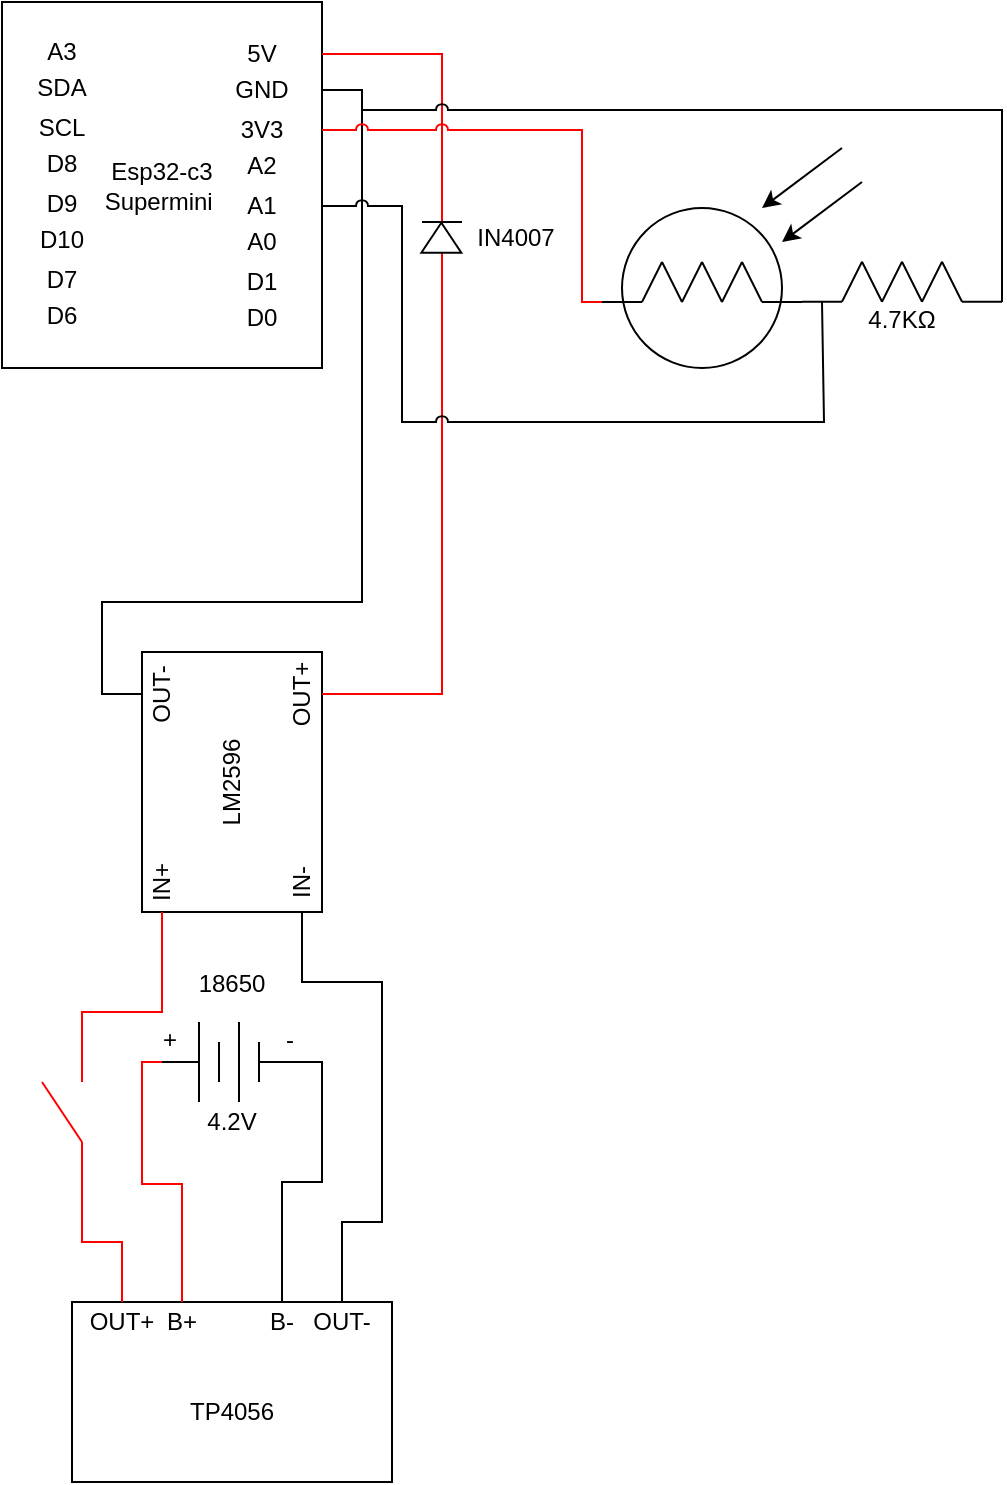 <mxfile version="27.0.2">
  <diagram name="Page-1" id="bnYQTu6MR9gKF_nex_sO">
    <mxGraphModel dx="403" dy="361" grid="1" gridSize="10" guides="1" tooltips="1" connect="1" arrows="1" fold="1" page="1" pageScale="1" pageWidth="850" pageHeight="1100" math="0" shadow="0">
      <root>
        <mxCell id="0" />
        <mxCell id="1" parent="0" />
        <mxCell id="sx6R_LTffUjRbPgM1mHY-1" value="" style="group" parent="1" vertex="1" connectable="0">
          <mxGeometry x="310" y="230" width="160" height="183" as="geometry" />
        </mxCell>
        <mxCell id="sx6R_LTffUjRbPgM1mHY-2" value="" style="rounded=0;whiteSpace=wrap;html=1;" parent="sx6R_LTffUjRbPgM1mHY-1" vertex="1">
          <mxGeometry width="160" height="183" as="geometry" />
        </mxCell>
        <mxCell id="sx6R_LTffUjRbPgM1mHY-4" value="GND" style="text;html=1;align=center;verticalAlign=middle;whiteSpace=wrap;rounded=0;" parent="sx6R_LTffUjRbPgM1mHY-1" vertex="1">
          <mxGeometry x="100" y="34" width="60" height="20" as="geometry" />
        </mxCell>
        <mxCell id="sx6R_LTffUjRbPgM1mHY-5" value="5V" style="text;html=1;align=center;verticalAlign=middle;whiteSpace=wrap;rounded=0;" parent="sx6R_LTffUjRbPgM1mHY-1" vertex="1">
          <mxGeometry x="100" y="16" width="60" height="20" as="geometry" />
        </mxCell>
        <mxCell id="sx6R_LTffUjRbPgM1mHY-6" value="A2" style="text;html=1;align=center;verticalAlign=middle;whiteSpace=wrap;rounded=0;" parent="sx6R_LTffUjRbPgM1mHY-1" vertex="1">
          <mxGeometry x="100" y="72" width="60" height="20" as="geometry" />
        </mxCell>
        <mxCell id="sx6R_LTffUjRbPgM1mHY-7" value="3V3" style="text;html=1;align=center;verticalAlign=middle;whiteSpace=wrap;rounded=0;" parent="sx6R_LTffUjRbPgM1mHY-1" vertex="1">
          <mxGeometry x="100" y="54" width="60" height="20" as="geometry" />
        </mxCell>
        <mxCell id="sx6R_LTffUjRbPgM1mHY-8" value="A0" style="text;html=1;align=center;verticalAlign=middle;whiteSpace=wrap;rounded=0;" parent="sx6R_LTffUjRbPgM1mHY-1" vertex="1">
          <mxGeometry x="100" y="110" width="60" height="20" as="geometry" />
        </mxCell>
        <mxCell id="sx6R_LTffUjRbPgM1mHY-9" value="A1" style="text;html=1;align=center;verticalAlign=middle;whiteSpace=wrap;rounded=0;" parent="sx6R_LTffUjRbPgM1mHY-1" vertex="1">
          <mxGeometry x="100" y="92" width="60" height="20" as="geometry" />
        </mxCell>
        <mxCell id="sx6R_LTffUjRbPgM1mHY-10" value="D0" style="text;html=1;align=center;verticalAlign=middle;whiteSpace=wrap;rounded=0;" parent="sx6R_LTffUjRbPgM1mHY-1" vertex="1">
          <mxGeometry x="100" y="148" width="60" height="20" as="geometry" />
        </mxCell>
        <mxCell id="sx6R_LTffUjRbPgM1mHY-11" value="D1" style="text;html=1;align=center;verticalAlign=middle;whiteSpace=wrap;rounded=0;" parent="sx6R_LTffUjRbPgM1mHY-1" vertex="1">
          <mxGeometry x="100" y="130" width="60" height="20" as="geometry" />
        </mxCell>
        <mxCell id="sx6R_LTffUjRbPgM1mHY-19" value="SDA" style="text;html=1;align=center;verticalAlign=middle;whiteSpace=wrap;rounded=0;" parent="sx6R_LTffUjRbPgM1mHY-1" vertex="1">
          <mxGeometry y="33" width="60" height="20" as="geometry" />
        </mxCell>
        <mxCell id="sx6R_LTffUjRbPgM1mHY-20" value="A3" style="text;html=1;align=center;verticalAlign=middle;whiteSpace=wrap;rounded=0;" parent="sx6R_LTffUjRbPgM1mHY-1" vertex="1">
          <mxGeometry y="15" width="60" height="20" as="geometry" />
        </mxCell>
        <mxCell id="sx6R_LTffUjRbPgM1mHY-21" value="D8" style="text;html=1;align=center;verticalAlign=middle;whiteSpace=wrap;rounded=0;" parent="sx6R_LTffUjRbPgM1mHY-1" vertex="1">
          <mxGeometry y="71" width="60" height="20" as="geometry" />
        </mxCell>
        <mxCell id="sx6R_LTffUjRbPgM1mHY-22" value="SCL" style="text;html=1;align=center;verticalAlign=middle;whiteSpace=wrap;rounded=0;" parent="sx6R_LTffUjRbPgM1mHY-1" vertex="1">
          <mxGeometry y="53" width="60" height="20" as="geometry" />
        </mxCell>
        <mxCell id="sx6R_LTffUjRbPgM1mHY-23" value="D10" style="text;html=1;align=center;verticalAlign=middle;whiteSpace=wrap;rounded=0;" parent="sx6R_LTffUjRbPgM1mHY-1" vertex="1">
          <mxGeometry y="109" width="60" height="20" as="geometry" />
        </mxCell>
        <mxCell id="sx6R_LTffUjRbPgM1mHY-24" value="D9" style="text;html=1;align=center;verticalAlign=middle;whiteSpace=wrap;rounded=0;" parent="sx6R_LTffUjRbPgM1mHY-1" vertex="1">
          <mxGeometry y="91" width="60" height="20" as="geometry" />
        </mxCell>
        <mxCell id="sx6R_LTffUjRbPgM1mHY-25" value="D6" style="text;html=1;align=center;verticalAlign=middle;whiteSpace=wrap;rounded=0;" parent="sx6R_LTffUjRbPgM1mHY-1" vertex="1">
          <mxGeometry y="147" width="60" height="20" as="geometry" />
        </mxCell>
        <mxCell id="sx6R_LTffUjRbPgM1mHY-26" value="D7" style="text;html=1;align=center;verticalAlign=middle;whiteSpace=wrap;rounded=0;" parent="sx6R_LTffUjRbPgM1mHY-1" vertex="1">
          <mxGeometry y="129" width="60" height="20" as="geometry" />
        </mxCell>
        <mxCell id="sx6R_LTffUjRbPgM1mHY-3" value="Esp32-c3 Supermini&amp;nbsp;" style="text;html=1;align=center;verticalAlign=middle;whiteSpace=wrap;rounded=0;" parent="sx6R_LTffUjRbPgM1mHY-1" vertex="1">
          <mxGeometry x="40" y="52.75" width="80" height="77.5" as="geometry" />
        </mxCell>
        <mxCell id="sx6R_LTffUjRbPgM1mHY-34" value="" style="group" parent="1" vertex="1" connectable="0">
          <mxGeometry x="710" y="359.84" width="100" height="44" as="geometry" />
        </mxCell>
        <mxCell id="sx6R_LTffUjRbPgM1mHY-35" value="" style="group" parent="sx6R_LTffUjRbPgM1mHY-34" vertex="1" connectable="0">
          <mxGeometry width="100" height="20" as="geometry" />
        </mxCell>
        <mxCell id="sx6R_LTffUjRbPgM1mHY-36" value="" style="endArrow=none;html=1;rounded=0;" parent="sx6R_LTffUjRbPgM1mHY-35" edge="1">
          <mxGeometry width="50" height="50" relative="1" as="geometry">
            <mxPoint x="20" y="20" as="sourcePoint" />
            <mxPoint x="30" as="targetPoint" />
          </mxGeometry>
        </mxCell>
        <mxCell id="sx6R_LTffUjRbPgM1mHY-37" value="" style="endArrow=none;html=1;rounded=0;" parent="sx6R_LTffUjRbPgM1mHY-35" edge="1">
          <mxGeometry width="50" height="50" relative="1" as="geometry">
            <mxPoint x="30" as="sourcePoint" />
            <mxPoint x="40" y="20" as="targetPoint" />
          </mxGeometry>
        </mxCell>
        <mxCell id="sx6R_LTffUjRbPgM1mHY-38" value="" style="endArrow=none;html=1;rounded=0;" parent="sx6R_LTffUjRbPgM1mHY-35" edge="1">
          <mxGeometry width="50" height="50" relative="1" as="geometry">
            <mxPoint x="40" y="20" as="sourcePoint" />
            <mxPoint x="50" as="targetPoint" />
          </mxGeometry>
        </mxCell>
        <mxCell id="sx6R_LTffUjRbPgM1mHY-39" value="" style="endArrow=none;html=1;rounded=0;" parent="sx6R_LTffUjRbPgM1mHY-35" edge="1">
          <mxGeometry width="50" height="50" relative="1" as="geometry">
            <mxPoint x="50" as="sourcePoint" />
            <mxPoint x="60" y="20" as="targetPoint" />
          </mxGeometry>
        </mxCell>
        <mxCell id="sx6R_LTffUjRbPgM1mHY-40" value="" style="endArrow=none;html=1;rounded=0;" parent="sx6R_LTffUjRbPgM1mHY-35" edge="1">
          <mxGeometry width="50" height="50" relative="1" as="geometry">
            <mxPoint x="60" y="20" as="sourcePoint" />
            <mxPoint x="70" as="targetPoint" />
          </mxGeometry>
        </mxCell>
        <mxCell id="sx6R_LTffUjRbPgM1mHY-41" value="" style="endArrow=none;html=1;rounded=0;" parent="sx6R_LTffUjRbPgM1mHY-35" edge="1">
          <mxGeometry width="50" height="50" relative="1" as="geometry">
            <mxPoint x="70" as="sourcePoint" />
            <mxPoint x="80" y="20" as="targetPoint" />
          </mxGeometry>
        </mxCell>
        <mxCell id="sx6R_LTffUjRbPgM1mHY-42" value="" style="endArrow=none;html=1;rounded=0;" parent="sx6R_LTffUjRbPgM1mHY-35" edge="1">
          <mxGeometry width="50" height="50" relative="1" as="geometry">
            <mxPoint x="20" y="20" as="sourcePoint" />
            <mxPoint y="20" as="targetPoint" />
          </mxGeometry>
        </mxCell>
        <mxCell id="sx6R_LTffUjRbPgM1mHY-43" value="" style="endArrow=none;html=1;rounded=0;" parent="sx6R_LTffUjRbPgM1mHY-35" edge="1">
          <mxGeometry width="50" height="50" relative="1" as="geometry">
            <mxPoint x="80" y="20" as="sourcePoint" />
            <mxPoint x="100" y="20" as="targetPoint" />
          </mxGeometry>
        </mxCell>
        <mxCell id="sx6R_LTffUjRbPgM1mHY-44" value="4.7KΩ" style="text;html=1;align=center;verticalAlign=middle;whiteSpace=wrap;rounded=0;" parent="sx6R_LTffUjRbPgM1mHY-34" vertex="1">
          <mxGeometry x="20" y="14" width="60" height="30" as="geometry" />
        </mxCell>
        <mxCell id="sx6R_LTffUjRbPgM1mHY-97" value="" style="group" parent="1" vertex="1" connectable="0">
          <mxGeometry x="381" y="740" width="87.5" height="77.25" as="geometry" />
        </mxCell>
        <mxCell id="sx6R_LTffUjRbPgM1mHY-93" value="" style="group" parent="sx6R_LTffUjRbPgM1mHY-97" vertex="1" connectable="0">
          <mxGeometry x="7.5" width="80" height="40" as="geometry" />
        </mxCell>
        <mxCell id="sx6R_LTffUjRbPgM1mHY-87" value="" style="endArrow=none;html=1;rounded=0;" parent="sx6R_LTffUjRbPgM1mHY-93" edge="1">
          <mxGeometry width="50" height="50" relative="1" as="geometry">
            <mxPoint x="20" y="40" as="sourcePoint" />
            <mxPoint x="20" as="targetPoint" />
          </mxGeometry>
        </mxCell>
        <mxCell id="sx6R_LTffUjRbPgM1mHY-88" value="" style="endArrow=none;html=1;rounded=0;" parent="sx6R_LTffUjRbPgM1mHY-93" edge="1">
          <mxGeometry width="50" height="50" relative="1" as="geometry">
            <mxPoint x="40" y="40" as="sourcePoint" />
            <mxPoint x="40" as="targetPoint" />
          </mxGeometry>
        </mxCell>
        <mxCell id="sx6R_LTffUjRbPgM1mHY-89" value="" style="endArrow=none;html=1;rounded=0;" parent="sx6R_LTffUjRbPgM1mHY-93" edge="1">
          <mxGeometry width="50" height="50" relative="1" as="geometry">
            <mxPoint x="30" y="30" as="sourcePoint" />
            <mxPoint x="30" y="10" as="targetPoint" />
          </mxGeometry>
        </mxCell>
        <mxCell id="sx6R_LTffUjRbPgM1mHY-90" value="" style="endArrow=none;html=1;rounded=0;" parent="sx6R_LTffUjRbPgM1mHY-93" edge="1">
          <mxGeometry width="50" height="50" relative="1" as="geometry">
            <mxPoint x="50" y="30" as="sourcePoint" />
            <mxPoint x="50" y="10" as="targetPoint" />
          </mxGeometry>
        </mxCell>
        <mxCell id="sx6R_LTffUjRbPgM1mHY-91" value="" style="endArrow=none;html=1;rounded=0;" parent="sx6R_LTffUjRbPgM1mHY-93" edge="1">
          <mxGeometry width="50" height="50" relative="1" as="geometry">
            <mxPoint x="65" y="20" as="sourcePoint" />
            <mxPoint x="50" y="20" as="targetPoint" />
          </mxGeometry>
        </mxCell>
        <mxCell id="sx6R_LTffUjRbPgM1mHY-92" value="" style="endArrow=none;html=1;rounded=0;" parent="sx6R_LTffUjRbPgM1mHY-93" edge="1">
          <mxGeometry width="50" height="50" relative="1" as="geometry">
            <mxPoint x="20" y="20" as="sourcePoint" />
            <mxPoint y="20" as="targetPoint" />
          </mxGeometry>
        </mxCell>
        <mxCell id="sx6R_LTffUjRbPgM1mHY-95" value="-" style="text;html=1;align=center;verticalAlign=middle;whiteSpace=wrap;rounded=0;" parent="sx6R_LTffUjRbPgM1mHY-93" vertex="1">
          <mxGeometry x="50" width="30" height="17.25" as="geometry" />
        </mxCell>
        <mxCell id="sx6R_LTffUjRbPgM1mHY-96" value="+" style="text;html=1;align=center;verticalAlign=middle;whiteSpace=wrap;rounded=0;" parent="sx6R_LTffUjRbPgM1mHY-93" vertex="1">
          <mxGeometry x="-10" width="30" height="17.25" as="geometry" />
        </mxCell>
        <mxCell id="sx6R_LTffUjRbPgM1mHY-94" value="4.2V" style="text;html=1;align=center;verticalAlign=middle;whiteSpace=wrap;rounded=0;" parent="sx6R_LTffUjRbPgM1mHY-97" vertex="1">
          <mxGeometry x="3.75" y="31" width="80" height="37.25" as="geometry" />
        </mxCell>
        <mxCell id="sx6R_LTffUjRbPgM1mHY-130" value="" style="group" parent="1" vertex="1" connectable="0">
          <mxGeometry x="610" y="303" width="130" height="110" as="geometry" />
        </mxCell>
        <mxCell id="sx6R_LTffUjRbPgM1mHY-128" value="" style="ellipse;whiteSpace=wrap;html=1;aspect=fixed;" parent="sx6R_LTffUjRbPgM1mHY-130" vertex="1">
          <mxGeometry x="10" y="30" width="80" height="80" as="geometry" />
        </mxCell>
        <mxCell id="sx6R_LTffUjRbPgM1mHY-116" value="" style="group" parent="sx6R_LTffUjRbPgM1mHY-130" vertex="1" connectable="0">
          <mxGeometry y="57" width="100" height="44" as="geometry" />
        </mxCell>
        <mxCell id="sx6R_LTffUjRbPgM1mHY-117" value="" style="group" parent="sx6R_LTffUjRbPgM1mHY-116" vertex="1" connectable="0">
          <mxGeometry width="100" height="20" as="geometry" />
        </mxCell>
        <mxCell id="sx6R_LTffUjRbPgM1mHY-118" value="" style="endArrow=none;html=1;rounded=0;" parent="sx6R_LTffUjRbPgM1mHY-117" edge="1">
          <mxGeometry width="50" height="50" relative="1" as="geometry">
            <mxPoint x="20" y="20" as="sourcePoint" />
            <mxPoint x="30" as="targetPoint" />
          </mxGeometry>
        </mxCell>
        <mxCell id="sx6R_LTffUjRbPgM1mHY-119" value="" style="endArrow=none;html=1;rounded=0;" parent="sx6R_LTffUjRbPgM1mHY-117" edge="1">
          <mxGeometry width="50" height="50" relative="1" as="geometry">
            <mxPoint x="30" as="sourcePoint" />
            <mxPoint x="40" y="20" as="targetPoint" />
          </mxGeometry>
        </mxCell>
        <mxCell id="sx6R_LTffUjRbPgM1mHY-120" value="" style="endArrow=none;html=1;rounded=0;" parent="sx6R_LTffUjRbPgM1mHY-117" edge="1">
          <mxGeometry width="50" height="50" relative="1" as="geometry">
            <mxPoint x="40" y="20" as="sourcePoint" />
            <mxPoint x="50" as="targetPoint" />
          </mxGeometry>
        </mxCell>
        <mxCell id="sx6R_LTffUjRbPgM1mHY-121" value="" style="endArrow=none;html=1;rounded=0;" parent="sx6R_LTffUjRbPgM1mHY-117" edge="1">
          <mxGeometry width="50" height="50" relative="1" as="geometry">
            <mxPoint x="50" as="sourcePoint" />
            <mxPoint x="60" y="20" as="targetPoint" />
          </mxGeometry>
        </mxCell>
        <mxCell id="sx6R_LTffUjRbPgM1mHY-122" value="" style="endArrow=none;html=1;rounded=0;" parent="sx6R_LTffUjRbPgM1mHY-117" edge="1">
          <mxGeometry width="50" height="50" relative="1" as="geometry">
            <mxPoint x="60" y="20" as="sourcePoint" />
            <mxPoint x="70" as="targetPoint" />
          </mxGeometry>
        </mxCell>
        <mxCell id="sx6R_LTffUjRbPgM1mHY-123" value="" style="endArrow=none;html=1;rounded=0;" parent="sx6R_LTffUjRbPgM1mHY-117" edge="1">
          <mxGeometry width="50" height="50" relative="1" as="geometry">
            <mxPoint x="70" as="sourcePoint" />
            <mxPoint x="80" y="20" as="targetPoint" />
          </mxGeometry>
        </mxCell>
        <mxCell id="sx6R_LTffUjRbPgM1mHY-124" value="" style="endArrow=none;html=1;rounded=0;" parent="sx6R_LTffUjRbPgM1mHY-117" edge="1">
          <mxGeometry width="50" height="50" relative="1" as="geometry">
            <mxPoint x="20" y="20" as="sourcePoint" />
            <mxPoint y="20" as="targetPoint" />
          </mxGeometry>
        </mxCell>
        <mxCell id="sx6R_LTffUjRbPgM1mHY-125" value="" style="endArrow=none;html=1;rounded=0;" parent="sx6R_LTffUjRbPgM1mHY-117" edge="1">
          <mxGeometry width="50" height="50" relative="1" as="geometry">
            <mxPoint x="80" y="20" as="sourcePoint" />
            <mxPoint x="100" y="20" as="targetPoint" />
          </mxGeometry>
        </mxCell>
        <mxCell id="sx6R_LTffUjRbPgM1mHY-127" value="" style="endArrow=none;html=1;rounded=0;startArrow=classic;startFill=1;" parent="sx6R_LTffUjRbPgM1mHY-130" edge="1">
          <mxGeometry width="50" height="50" relative="1" as="geometry">
            <mxPoint x="90" y="47" as="sourcePoint" />
            <mxPoint x="130" y="17" as="targetPoint" />
          </mxGeometry>
        </mxCell>
        <mxCell id="sx6R_LTffUjRbPgM1mHY-129" value="" style="endArrow=none;html=1;rounded=0;startArrow=classic;startFill=1;" parent="sx6R_LTffUjRbPgM1mHY-130" edge="1">
          <mxGeometry width="50" height="50" relative="1" as="geometry">
            <mxPoint x="80" y="30" as="sourcePoint" />
            <mxPoint x="120" as="targetPoint" />
          </mxGeometry>
        </mxCell>
        <mxCell id="sx6R_LTffUjRbPgM1mHY-67" value="" style="rounded=0;whiteSpace=wrap;html=1;" parent="1" vertex="1">
          <mxGeometry x="345" y="880" width="160" height="90" as="geometry" />
        </mxCell>
        <mxCell id="sx6R_LTffUjRbPgM1mHY-69" value="OUT-" style="text;html=1;align=center;verticalAlign=middle;whiteSpace=wrap;rounded=0;" parent="1" vertex="1">
          <mxGeometry x="465" y="880" width="30" height="20" as="geometry" />
        </mxCell>
        <mxCell id="sx6R_LTffUjRbPgM1mHY-77" value="OUT+" style="text;html=1;align=center;verticalAlign=middle;whiteSpace=wrap;rounded=0;" parent="1" vertex="1">
          <mxGeometry x="355" y="880" width="30" height="20" as="geometry" />
        </mxCell>
        <mxCell id="sx6R_LTffUjRbPgM1mHY-84" value="TP4056" style="text;html=1;align=center;verticalAlign=middle;whiteSpace=wrap;rounded=0;" parent="1" vertex="1">
          <mxGeometry x="385" y="916.38" width="80" height="37.25" as="geometry" />
        </mxCell>
        <mxCell id="sx6R_LTffUjRbPgM1mHY-85" value="B-" style="text;html=1;align=center;verticalAlign=middle;whiteSpace=wrap;rounded=0;" parent="1" vertex="1">
          <mxGeometry x="435" y="880" width="30" height="20" as="geometry" />
        </mxCell>
        <mxCell id="sx6R_LTffUjRbPgM1mHY-86" value="B+" style="text;html=1;align=center;verticalAlign=middle;whiteSpace=wrap;rounded=0;" parent="1" vertex="1">
          <mxGeometry x="385" y="880" width="30" height="20" as="geometry" />
        </mxCell>
        <mxCell id="sx6R_LTffUjRbPgM1mHY-131" value="" style="endArrow=none;html=1;rounded=0;edgeStyle=orthogonalEdgeStyle;exitX=0.5;exitY=0;exitDx=0;exitDy=0;strokeColor=#FF0000;" parent="1" source="sx6R_LTffUjRbPgM1mHY-86" edge="1">
          <mxGeometry width="50" height="50" relative="1" as="geometry">
            <mxPoint x="200" y="850" as="sourcePoint" />
            <mxPoint x="390" y="760" as="targetPoint" />
            <Array as="points">
              <mxPoint x="400" y="821" />
              <mxPoint x="380" y="821" />
              <mxPoint x="380" y="760" />
            </Array>
          </mxGeometry>
        </mxCell>
        <mxCell id="sx6R_LTffUjRbPgM1mHY-132" value="" style="endArrow=none;html=1;rounded=0;edgeStyle=orthogonalEdgeStyle;exitX=0.5;exitY=0;exitDx=0;exitDy=0;strokeColor=#000000;" parent="1" source="sx6R_LTffUjRbPgM1mHY-85" edge="1">
          <mxGeometry width="50" height="50" relative="1" as="geometry">
            <mxPoint x="410" y="890" as="sourcePoint" />
            <mxPoint x="450" y="760" as="targetPoint" />
            <Array as="points">
              <mxPoint x="450" y="820" />
              <mxPoint x="470" y="820" />
              <mxPoint x="470" y="760" />
            </Array>
          </mxGeometry>
        </mxCell>
        <mxCell id="sx6R_LTffUjRbPgM1mHY-134" value="" style="group;rotation=-90;" parent="1" vertex="1" connectable="0">
          <mxGeometry x="345" y="560" width="160" height="105" as="geometry" />
        </mxCell>
        <mxCell id="sx6R_LTffUjRbPgM1mHY-98" value="" style="rounded=0;whiteSpace=wrap;html=1;rotation=-90;" parent="sx6R_LTffUjRbPgM1mHY-134" vertex="1">
          <mxGeometry x="15" y="15" width="130" height="90" as="geometry" />
        </mxCell>
        <mxCell id="sx6R_LTffUjRbPgM1mHY-99" value="OUT-" style="text;html=1;align=center;verticalAlign=middle;whiteSpace=wrap;rounded=0;rotation=-90;" parent="sx6R_LTffUjRbPgM1mHY-134" vertex="1">
          <mxGeometry x="30" y="6" width="30" height="20" as="geometry" />
        </mxCell>
        <mxCell id="sx6R_LTffUjRbPgM1mHY-100" value="IN+" style="text;html=1;align=center;verticalAlign=middle;whiteSpace=wrap;rounded=0;rotation=-90;" parent="sx6R_LTffUjRbPgM1mHY-134" vertex="1">
          <mxGeometry x="30" y="100" width="30" height="20" as="geometry" />
        </mxCell>
        <mxCell id="sx6R_LTffUjRbPgM1mHY-101" value="LM2596" style="text;html=1;align=center;verticalAlign=middle;whiteSpace=wrap;rounded=0;rotation=-90;" parent="sx6R_LTffUjRbPgM1mHY-134" vertex="1">
          <mxGeometry x="40" y="41.38" width="80" height="37.25" as="geometry" />
        </mxCell>
        <mxCell id="sx6R_LTffUjRbPgM1mHY-102" value="OUT+" style="text;html=1;align=center;verticalAlign=middle;whiteSpace=wrap;rounded=0;rotation=-90;" parent="sx6R_LTffUjRbPgM1mHY-134" vertex="1">
          <mxGeometry x="100" y="6" width="30" height="20" as="geometry" />
        </mxCell>
        <mxCell id="sx6R_LTffUjRbPgM1mHY-103" value="IN-" style="text;html=1;align=center;verticalAlign=middle;whiteSpace=wrap;rounded=0;rotation=-90;" parent="sx6R_LTffUjRbPgM1mHY-134" vertex="1">
          <mxGeometry x="100" y="100" width="30" height="20" as="geometry" />
        </mxCell>
        <mxCell id="sx6R_LTffUjRbPgM1mHY-135" value="" style="endArrow=none;html=1;rounded=0;edgeStyle=orthogonalEdgeStyle;exitX=0.5;exitY=0;exitDx=0;exitDy=0;entryX=0;entryY=0.5;entryDx=0;entryDy=0;strokeColor=#000000;" parent="1" source="sx6R_LTffUjRbPgM1mHY-69" target="sx6R_LTffUjRbPgM1mHY-103" edge="1">
          <mxGeometry width="50" height="50" relative="1" as="geometry">
            <mxPoint x="460" y="890" as="sourcePoint" />
            <mxPoint x="460" y="770" as="targetPoint" />
            <Array as="points">
              <mxPoint x="480" y="840" />
              <mxPoint x="500" y="840" />
              <mxPoint x="500" y="720" />
              <mxPoint x="460" y="720" />
            </Array>
          </mxGeometry>
        </mxCell>
        <mxCell id="sx6R_LTffUjRbPgM1mHY-136" value="" style="endArrow=none;html=1;rounded=0;edgeStyle=orthogonalEdgeStyle;exitX=0.5;exitY=0;exitDx=0;exitDy=0;strokeColor=#FF0000;" parent="1" source="sx6R_LTffUjRbPgM1mHY-77" edge="1">
          <mxGeometry width="50" height="50" relative="1" as="geometry">
            <mxPoint x="490" y="890" as="sourcePoint" />
            <mxPoint x="350" y="800" as="targetPoint" />
            <Array as="points">
              <mxPoint x="370" y="850" />
              <mxPoint x="350" y="850" />
            </Array>
          </mxGeometry>
        </mxCell>
        <mxCell id="sx6R_LTffUjRbPgM1mHY-137" value="IN4007" style="text;html=1;align=center;verticalAlign=middle;whiteSpace=wrap;rounded=0;" parent="1" vertex="1">
          <mxGeometry x="537.17" y="332.84" width="60" height="30" as="geometry" />
        </mxCell>
        <mxCell id="sx6R_LTffUjRbPgM1mHY-138" value="" style="endArrow=none;html=1;rounded=0;exitX=1;exitY=0.5;exitDx=0;exitDy=0;edgeStyle=orthogonalEdgeStyle;entryX=0.5;entryY=1;entryDx=0;entryDy=0;strokeColor=#FF0000;" parent="1" source="sx6R_LTffUjRbPgM1mHY-5" target="sx6R_LTffUjRbPgM1mHY-102" edge="1">
          <mxGeometry width="50" height="50" relative="1" as="geometry">
            <mxPoint x="510" y="300" as="sourcePoint" />
            <mxPoint x="530" y="570" as="targetPoint" />
            <Array as="points">
              <mxPoint x="530" y="256" />
              <mxPoint x="530" y="576" />
            </Array>
          </mxGeometry>
        </mxCell>
        <mxCell id="sx6R_LTffUjRbPgM1mHY-139" value="" style="endArrow=none;html=1;rounded=0;exitX=1;exitY=0.5;exitDx=0;exitDy=0;edgeStyle=orthogonalEdgeStyle;entryX=0.5;entryY=0;entryDx=0;entryDy=0;strokeColor=#000000;" parent="1" source="sx6R_LTffUjRbPgM1mHY-4" target="sx6R_LTffUjRbPgM1mHY-99" edge="1">
          <mxGeometry width="50" height="50" relative="1" as="geometry">
            <mxPoint x="480" y="266" as="sourcePoint" />
            <mxPoint x="480" y="586" as="targetPoint" />
            <Array as="points">
              <mxPoint x="490" y="274" />
              <mxPoint x="490" y="530" />
              <mxPoint x="360" y="530" />
              <mxPoint x="360" y="576" />
            </Array>
          </mxGeometry>
        </mxCell>
        <mxCell id="sx6R_LTffUjRbPgM1mHY-140" value="" style="triangle;whiteSpace=wrap;html=1;rotation=-90;" parent="1" vertex="1">
          <mxGeometry x="522.17" y="337.84" width="15" height="20" as="geometry" />
        </mxCell>
        <mxCell id="sx6R_LTffUjRbPgM1mHY-142" value="" style="endArrow=none;html=1;rounded=0;" parent="1" edge="1">
          <mxGeometry width="50" height="50" relative="1" as="geometry">
            <mxPoint x="540" y="340" as="sourcePoint" />
            <mxPoint x="520" y="340" as="targetPoint" />
          </mxGeometry>
        </mxCell>
        <mxCell id="sx6R_LTffUjRbPgM1mHY-143" value="" style="endArrow=none;html=1;rounded=0;edgeStyle=orthogonalEdgeStyle;strokeColor=#000000;jumpStyle=arc;" parent="1" edge="1">
          <mxGeometry width="50" height="50" relative="1" as="geometry">
            <mxPoint x="810" y="380" as="sourcePoint" />
            <mxPoint x="490" y="290" as="targetPoint" />
            <Array as="points">
              <mxPoint x="810" y="284" />
              <mxPoint x="490" y="284" />
            </Array>
          </mxGeometry>
        </mxCell>
        <mxCell id="sx6R_LTffUjRbPgM1mHY-144" value="" style="endArrow=none;html=1;rounded=0;exitX=1;exitY=0.5;exitDx=0;exitDy=0;edgeStyle=orthogonalEdgeStyle;strokeColor=#FF0000;jumpStyle=arc;" parent="1" source="sx6R_LTffUjRbPgM1mHY-7" edge="1">
          <mxGeometry width="50" height="50" relative="1" as="geometry">
            <mxPoint x="480" y="266" as="sourcePoint" />
            <mxPoint x="610" y="380" as="targetPoint" />
            <Array as="points">
              <mxPoint x="600" y="294" />
              <mxPoint x="600" y="380" />
            </Array>
          </mxGeometry>
        </mxCell>
        <mxCell id="sx6R_LTffUjRbPgM1mHY-146" value="" style="endArrow=none;html=1;rounded=0;edgeStyle=orthogonalEdgeStyle;exitX=1;exitY=0.5;exitDx=0;exitDy=0;jumpStyle=arc;" parent="1" source="sx6R_LTffUjRbPgM1mHY-9" edge="1">
          <mxGeometry width="50" height="50" relative="1" as="geometry">
            <mxPoint x="580" y="490" as="sourcePoint" />
            <mxPoint x="720" y="380" as="targetPoint" />
            <Array as="points">
              <mxPoint x="510" y="332" />
              <mxPoint x="510" y="440" />
              <mxPoint x="721" y="440" />
              <mxPoint x="721" y="380" />
            </Array>
          </mxGeometry>
        </mxCell>
        <mxCell id="sx6R_LTffUjRbPgM1mHY-148" value="18650" style="text;html=1;align=center;verticalAlign=middle;whiteSpace=wrap;rounded=0;" parent="1" vertex="1">
          <mxGeometry x="385" y="702.75" width="80" height="37.25" as="geometry" />
        </mxCell>
        <mxCell id="3R5d0ANsI50cuZkhx2DE-1" value="" style="endArrow=none;html=1;rounded=0;edgeStyle=orthogonalEdgeStyle;entryX=0;entryY=0.5;entryDx=0;entryDy=0;strokeColor=#FF0000;" edge="1" parent="1" target="sx6R_LTffUjRbPgM1mHY-100">
          <mxGeometry width="50" height="50" relative="1" as="geometry">
            <mxPoint x="350" y="770" as="sourcePoint" />
            <mxPoint x="344.97" y="700" as="targetPoint" />
            <Array as="points">
              <mxPoint x="350" y="735" />
              <mxPoint x="390" y="735" />
            </Array>
          </mxGeometry>
        </mxCell>
        <mxCell id="3R5d0ANsI50cuZkhx2DE-2" value="" style="endArrow=none;html=1;rounded=0;strokeColor=#FF0000;" edge="1" parent="1">
          <mxGeometry width="50" height="50" relative="1" as="geometry">
            <mxPoint x="330" y="770" as="sourcePoint" />
            <mxPoint x="350" y="800" as="targetPoint" />
          </mxGeometry>
        </mxCell>
      </root>
    </mxGraphModel>
  </diagram>
</mxfile>
